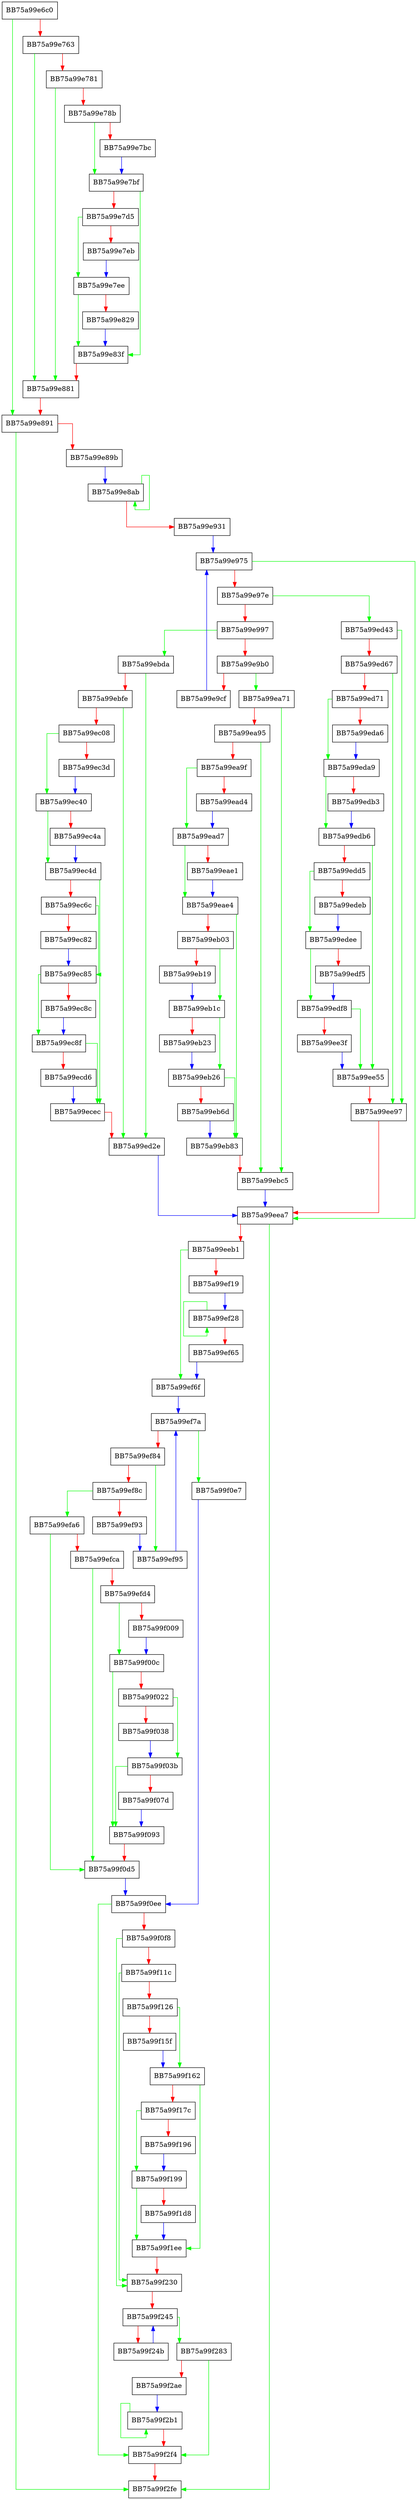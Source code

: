 digraph _configure_signals {
  node [shape="box"];
  graph [splines=ortho];
  BB75a99e6c0 -> BB75a99e891 [color="green"];
  BB75a99e6c0 -> BB75a99e763 [color="red"];
  BB75a99e763 -> BB75a99e881 [color="green"];
  BB75a99e763 -> BB75a99e781 [color="red"];
  BB75a99e781 -> BB75a99e881 [color="green"];
  BB75a99e781 -> BB75a99e78b [color="red"];
  BB75a99e78b -> BB75a99e7bf [color="green"];
  BB75a99e78b -> BB75a99e7bc [color="red"];
  BB75a99e7bc -> BB75a99e7bf [color="blue"];
  BB75a99e7bf -> BB75a99e83f [color="green"];
  BB75a99e7bf -> BB75a99e7d5 [color="red"];
  BB75a99e7d5 -> BB75a99e7ee [color="green"];
  BB75a99e7d5 -> BB75a99e7eb [color="red"];
  BB75a99e7eb -> BB75a99e7ee [color="blue"];
  BB75a99e7ee -> BB75a99e83f [color="green"];
  BB75a99e7ee -> BB75a99e829 [color="red"];
  BB75a99e829 -> BB75a99e83f [color="blue"];
  BB75a99e83f -> BB75a99e881 [color="red"];
  BB75a99e881 -> BB75a99e891 [color="red"];
  BB75a99e891 -> BB75a99f2fe [color="green"];
  BB75a99e891 -> BB75a99e89b [color="red"];
  BB75a99e89b -> BB75a99e8ab [color="blue"];
  BB75a99e8ab -> BB75a99e8ab [color="green"];
  BB75a99e8ab -> BB75a99e931 [color="red"];
  BB75a99e931 -> BB75a99e975 [color="blue"];
  BB75a99e975 -> BB75a99eea7 [color="green"];
  BB75a99e975 -> BB75a99e97e [color="red"];
  BB75a99e97e -> BB75a99ed43 [color="green"];
  BB75a99e97e -> BB75a99e997 [color="red"];
  BB75a99e997 -> BB75a99ebda [color="green"];
  BB75a99e997 -> BB75a99e9b0 [color="red"];
  BB75a99e9b0 -> BB75a99ea71 [color="green"];
  BB75a99e9b0 -> BB75a99e9cf [color="red"];
  BB75a99e9cf -> BB75a99e975 [color="blue"];
  BB75a99ea71 -> BB75a99ebc5 [color="green"];
  BB75a99ea71 -> BB75a99ea95 [color="red"];
  BB75a99ea95 -> BB75a99ebc5 [color="green"];
  BB75a99ea95 -> BB75a99ea9f [color="red"];
  BB75a99ea9f -> BB75a99ead7 [color="green"];
  BB75a99ea9f -> BB75a99ead4 [color="red"];
  BB75a99ead4 -> BB75a99ead7 [color="blue"];
  BB75a99ead7 -> BB75a99eae4 [color="green"];
  BB75a99ead7 -> BB75a99eae1 [color="red"];
  BB75a99eae1 -> BB75a99eae4 [color="blue"];
  BB75a99eae4 -> BB75a99eb83 [color="green"];
  BB75a99eae4 -> BB75a99eb03 [color="red"];
  BB75a99eb03 -> BB75a99eb1c [color="green"];
  BB75a99eb03 -> BB75a99eb19 [color="red"];
  BB75a99eb19 -> BB75a99eb1c [color="blue"];
  BB75a99eb1c -> BB75a99eb26 [color="green"];
  BB75a99eb1c -> BB75a99eb23 [color="red"];
  BB75a99eb23 -> BB75a99eb26 [color="blue"];
  BB75a99eb26 -> BB75a99eb83 [color="green"];
  BB75a99eb26 -> BB75a99eb6d [color="red"];
  BB75a99eb6d -> BB75a99eb83 [color="blue"];
  BB75a99eb83 -> BB75a99ebc5 [color="red"];
  BB75a99ebc5 -> BB75a99eea7 [color="blue"];
  BB75a99ebda -> BB75a99ed2e [color="green"];
  BB75a99ebda -> BB75a99ebfe [color="red"];
  BB75a99ebfe -> BB75a99ed2e [color="green"];
  BB75a99ebfe -> BB75a99ec08 [color="red"];
  BB75a99ec08 -> BB75a99ec40 [color="green"];
  BB75a99ec08 -> BB75a99ec3d [color="red"];
  BB75a99ec3d -> BB75a99ec40 [color="blue"];
  BB75a99ec40 -> BB75a99ec4d [color="green"];
  BB75a99ec40 -> BB75a99ec4a [color="red"];
  BB75a99ec4a -> BB75a99ec4d [color="blue"];
  BB75a99ec4d -> BB75a99ecec [color="green"];
  BB75a99ec4d -> BB75a99ec6c [color="red"];
  BB75a99ec6c -> BB75a99ec85 [color="green"];
  BB75a99ec6c -> BB75a99ec82 [color="red"];
  BB75a99ec82 -> BB75a99ec85 [color="blue"];
  BB75a99ec85 -> BB75a99ec8f [color="green"];
  BB75a99ec85 -> BB75a99ec8c [color="red"];
  BB75a99ec8c -> BB75a99ec8f [color="blue"];
  BB75a99ec8f -> BB75a99ecec [color="green"];
  BB75a99ec8f -> BB75a99ecd6 [color="red"];
  BB75a99ecd6 -> BB75a99ecec [color="blue"];
  BB75a99ecec -> BB75a99ed2e [color="red"];
  BB75a99ed2e -> BB75a99eea7 [color="blue"];
  BB75a99ed43 -> BB75a99ee97 [color="green"];
  BB75a99ed43 -> BB75a99ed67 [color="red"];
  BB75a99ed67 -> BB75a99ee97 [color="green"];
  BB75a99ed67 -> BB75a99ed71 [color="red"];
  BB75a99ed71 -> BB75a99eda9 [color="green"];
  BB75a99ed71 -> BB75a99eda6 [color="red"];
  BB75a99eda6 -> BB75a99eda9 [color="blue"];
  BB75a99eda9 -> BB75a99edb6 [color="green"];
  BB75a99eda9 -> BB75a99edb3 [color="red"];
  BB75a99edb3 -> BB75a99edb6 [color="blue"];
  BB75a99edb6 -> BB75a99ee55 [color="green"];
  BB75a99edb6 -> BB75a99edd5 [color="red"];
  BB75a99edd5 -> BB75a99edee [color="green"];
  BB75a99edd5 -> BB75a99edeb [color="red"];
  BB75a99edeb -> BB75a99edee [color="blue"];
  BB75a99edee -> BB75a99edf8 [color="green"];
  BB75a99edee -> BB75a99edf5 [color="red"];
  BB75a99edf5 -> BB75a99edf8 [color="blue"];
  BB75a99edf8 -> BB75a99ee55 [color="green"];
  BB75a99edf8 -> BB75a99ee3f [color="red"];
  BB75a99ee3f -> BB75a99ee55 [color="blue"];
  BB75a99ee55 -> BB75a99ee97 [color="red"];
  BB75a99ee97 -> BB75a99eea7 [color="red"];
  BB75a99eea7 -> BB75a99f2fe [color="green"];
  BB75a99eea7 -> BB75a99eeb1 [color="red"];
  BB75a99eeb1 -> BB75a99ef6f [color="green"];
  BB75a99eeb1 -> BB75a99ef19 [color="red"];
  BB75a99ef19 -> BB75a99ef28 [color="blue"];
  BB75a99ef28 -> BB75a99ef28 [color="green"];
  BB75a99ef28 -> BB75a99ef65 [color="red"];
  BB75a99ef65 -> BB75a99ef6f [color="blue"];
  BB75a99ef6f -> BB75a99ef7a [color="blue"];
  BB75a99ef7a -> BB75a99f0e7 [color="green"];
  BB75a99ef7a -> BB75a99ef84 [color="red"];
  BB75a99ef84 -> BB75a99ef95 [color="green"];
  BB75a99ef84 -> BB75a99ef8c [color="red"];
  BB75a99ef8c -> BB75a99efa6 [color="green"];
  BB75a99ef8c -> BB75a99ef93 [color="red"];
  BB75a99ef93 -> BB75a99ef95 [color="blue"];
  BB75a99ef95 -> BB75a99ef7a [color="blue"];
  BB75a99efa6 -> BB75a99f0d5 [color="green"];
  BB75a99efa6 -> BB75a99efca [color="red"];
  BB75a99efca -> BB75a99f0d5 [color="green"];
  BB75a99efca -> BB75a99efd4 [color="red"];
  BB75a99efd4 -> BB75a99f00c [color="green"];
  BB75a99efd4 -> BB75a99f009 [color="red"];
  BB75a99f009 -> BB75a99f00c [color="blue"];
  BB75a99f00c -> BB75a99f093 [color="green"];
  BB75a99f00c -> BB75a99f022 [color="red"];
  BB75a99f022 -> BB75a99f03b [color="green"];
  BB75a99f022 -> BB75a99f038 [color="red"];
  BB75a99f038 -> BB75a99f03b [color="blue"];
  BB75a99f03b -> BB75a99f093 [color="green"];
  BB75a99f03b -> BB75a99f07d [color="red"];
  BB75a99f07d -> BB75a99f093 [color="blue"];
  BB75a99f093 -> BB75a99f0d5 [color="red"];
  BB75a99f0d5 -> BB75a99f0ee [color="blue"];
  BB75a99f0e7 -> BB75a99f0ee [color="blue"];
  BB75a99f0ee -> BB75a99f2f4 [color="green"];
  BB75a99f0ee -> BB75a99f0f8 [color="red"];
  BB75a99f0f8 -> BB75a99f230 [color="green"];
  BB75a99f0f8 -> BB75a99f11c [color="red"];
  BB75a99f11c -> BB75a99f230 [color="green"];
  BB75a99f11c -> BB75a99f126 [color="red"];
  BB75a99f126 -> BB75a99f162 [color="green"];
  BB75a99f126 -> BB75a99f15f [color="red"];
  BB75a99f15f -> BB75a99f162 [color="blue"];
  BB75a99f162 -> BB75a99f1ee [color="green"];
  BB75a99f162 -> BB75a99f17c [color="red"];
  BB75a99f17c -> BB75a99f199 [color="green"];
  BB75a99f17c -> BB75a99f196 [color="red"];
  BB75a99f196 -> BB75a99f199 [color="blue"];
  BB75a99f199 -> BB75a99f1ee [color="green"];
  BB75a99f199 -> BB75a99f1d8 [color="red"];
  BB75a99f1d8 -> BB75a99f1ee [color="blue"];
  BB75a99f1ee -> BB75a99f230 [color="red"];
  BB75a99f230 -> BB75a99f245 [color="red"];
  BB75a99f245 -> BB75a99f283 [color="green"];
  BB75a99f245 -> BB75a99f24b [color="red"];
  BB75a99f24b -> BB75a99f245 [color="blue"];
  BB75a99f283 -> BB75a99f2f4 [color="green"];
  BB75a99f283 -> BB75a99f2ae [color="red"];
  BB75a99f2ae -> BB75a99f2b1 [color="blue"];
  BB75a99f2b1 -> BB75a99f2b1 [color="green"];
  BB75a99f2b1 -> BB75a99f2f4 [color="red"];
  BB75a99f2f4 -> BB75a99f2fe [color="red"];
}